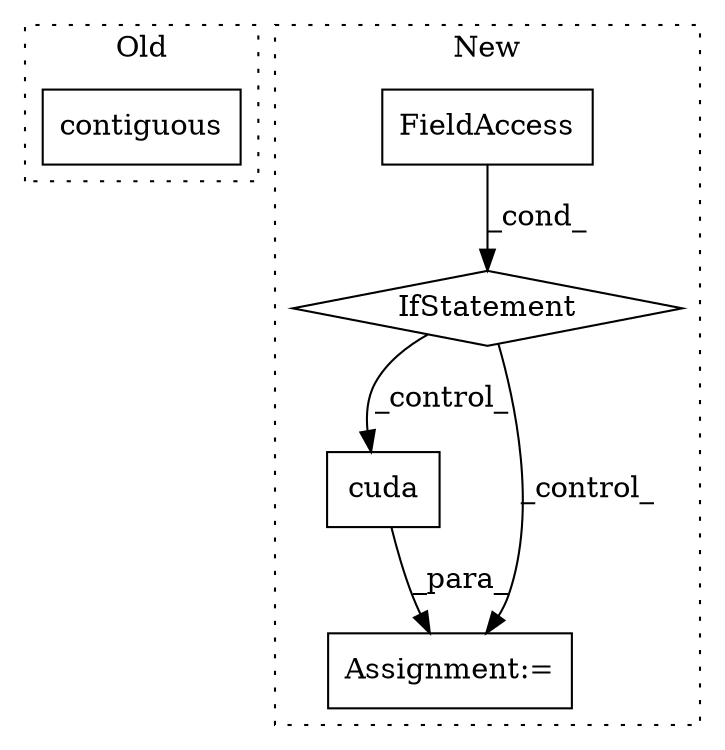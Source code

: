 digraph G {
subgraph cluster0 {
1 [label="contiguous" a="32" s="1034" l="12" shape="box"];
label = "Old";
style="dotted";
}
subgraph cluster1 {
2 [label="cuda" a="32" s="1234" l="6" shape="box"];
3 [label="FieldAccess" a="22" s="1165" l="9" shape="box"];
4 [label="IfStatement" a="25" s="1161,1174" l="4,2" shape="diamond"];
5 [label="Assignment:=" a="7" s="1224" l="1" shape="box"];
label = "New";
style="dotted";
}
2 -> 5 [label="_para_"];
3 -> 4 [label="_cond_"];
4 -> 5 [label="_control_"];
4 -> 2 [label="_control_"];
}